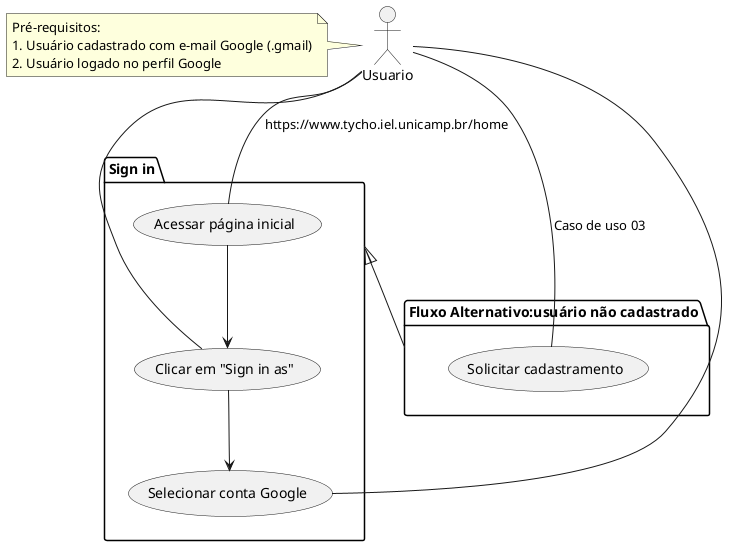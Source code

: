 @startuml "Caso de uso 02"
actor Usuario

package "Sign in" as FN{
  Usuario -- (Acessar página inicial) : https://www.tycho.iel.unicamp.br/home
  Usuario -- (Clicar em "Sign in as")
  Usuario -- (Selecionar conta Google)

  (Acessar página inicial)-->(Clicar em "Sign in as")
  (Clicar em "Sign in as")-->(Selecionar conta Google)
}

note left of Usuario
  Pré-requisitos:
  1. Usuário cadastrado com e-mail Google (.gmail)
  2. Usuário logado no perfil Google
end note

package "Fluxo Alternativo:usuário não cadastrado" as FA1 {
  Usuario -- (Solicitar cadastramento) : Caso de uso 03
}

 FN <|--  FA1

@enduml
